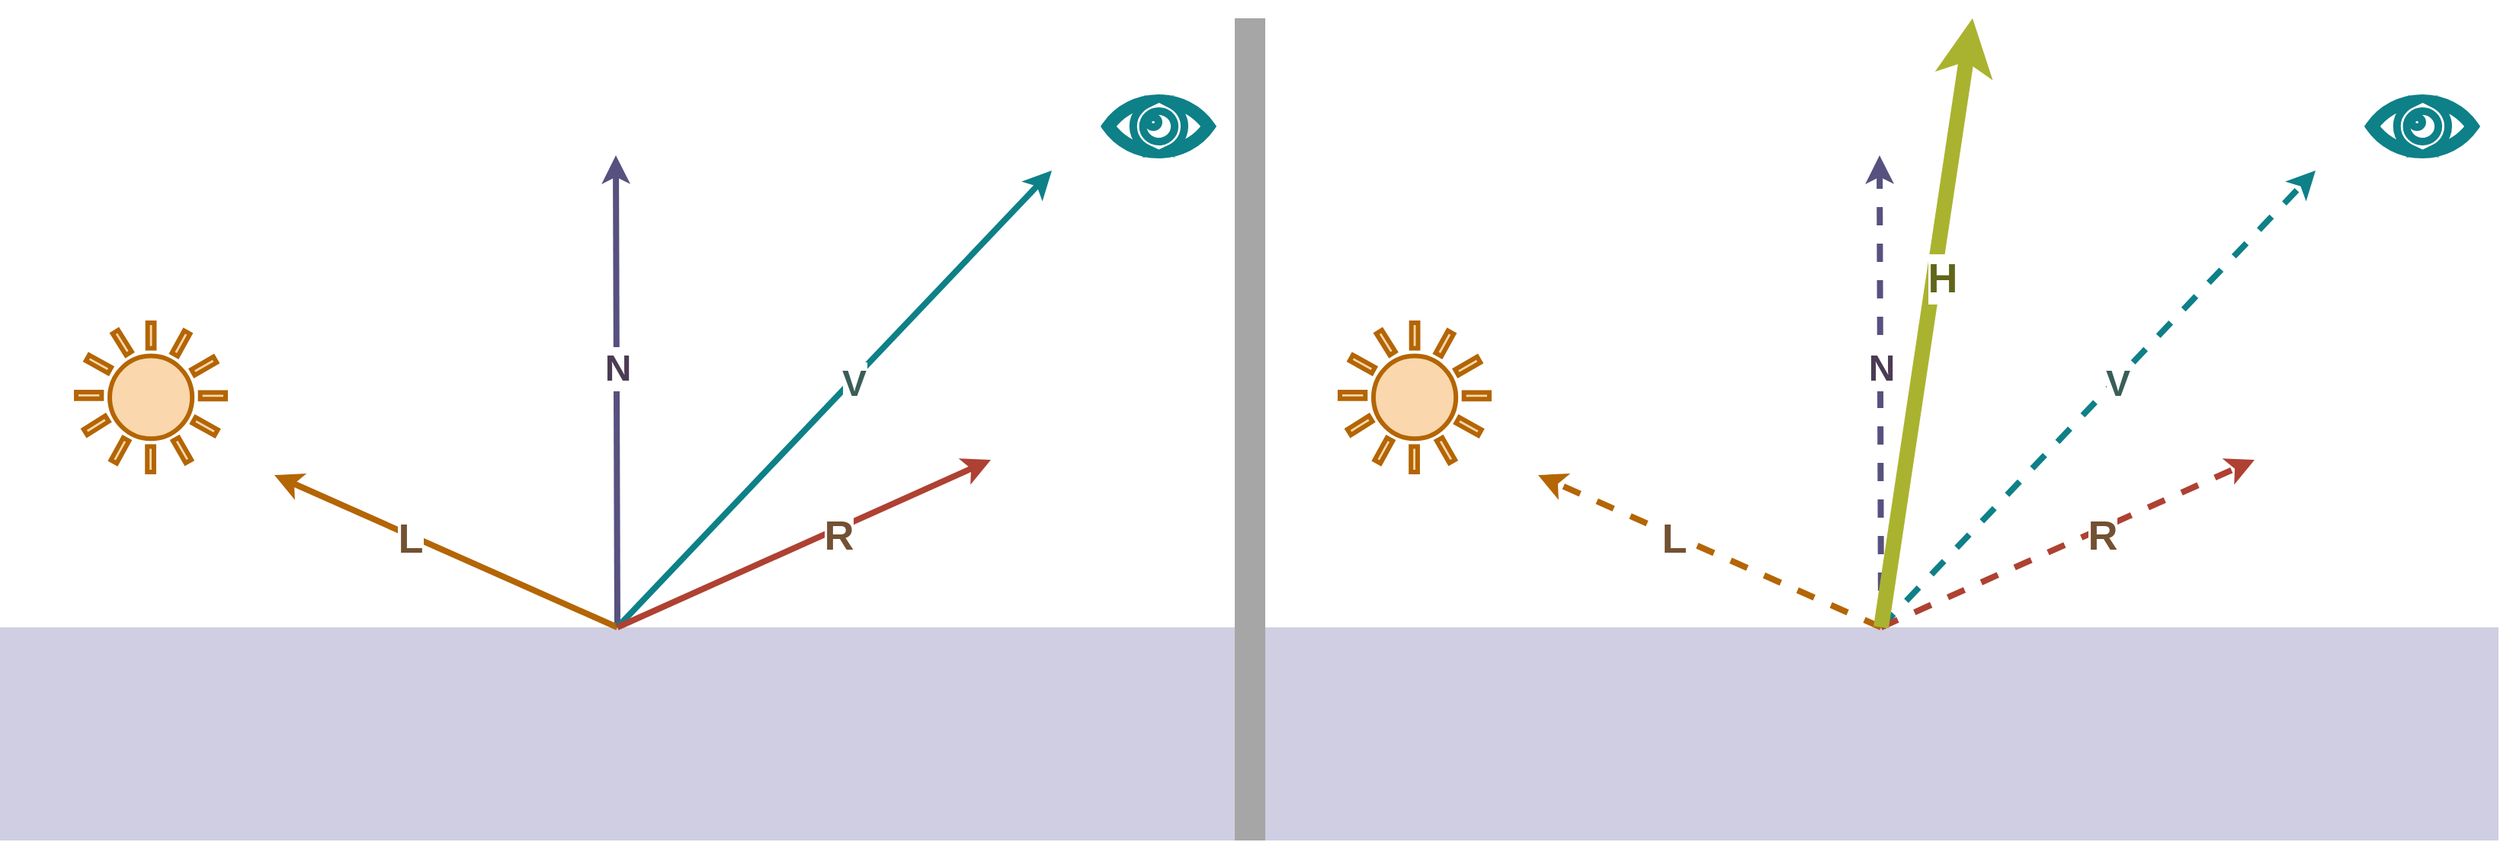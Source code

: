 <mxfile version="10.8.2" type="device"><diagram id="BjYtS-bvf40Y9YUL3qk7" name="Page-1"><mxGraphModel dx="1038" dy="629" grid="1" gridSize="10" guides="1" tooltips="1" connect="1" arrows="1" fold="1" page="1" pageScale="1" pageWidth="850" pageHeight="1100" math="0" shadow="0"><root><mxCell id="0"/><mxCell id="1" parent="0"/><mxCell id="LyZEjb0Ms5uHs5QEGGKB-45" value="" style="group" vertex="1" connectable="0" parent="1"><mxGeometry x="849" y="140" width="810" height="540" as="geometry"/></mxCell><mxCell id="LyZEjb0Ms5uHs5QEGGKB-32" value="" style="rounded=0;whiteSpace=wrap;html=1;fillColor=#d0cee2;strokeColor=none;" vertex="1" parent="LyZEjb0Ms5uHs5QEGGKB-45"><mxGeometry y="400" width="810" height="140" as="geometry"/></mxCell><mxCell id="LyZEjb0Ms5uHs5QEGGKB-33" value="" style="endArrow=classic;html=1;strokeWidth=4;fillColor=#d0cee2;strokeColor=#56517e;exitX=0.5;exitY=0;exitDx=0;exitDy=0;dashed=1;" edge="1" parent="LyZEjb0Ms5uHs5QEGGKB-45" source="LyZEjb0Ms5uHs5QEGGKB-32"><mxGeometry width="50" height="50" relative="1" as="geometry"><mxPoint x="404" y="390" as="sourcePoint"/><mxPoint x="404" y="90" as="targetPoint"/></mxGeometry></mxCell><mxCell id="LyZEjb0Ms5uHs5QEGGKB-34" value="N" style="text;html=1;resizable=0;points=[];align=center;verticalAlign=middle;labelBackgroundColor=#ffffff;fontSize=24;fontColor=#4C3B54;fontStyle=1" vertex="1" connectable="0" parent="LyZEjb0Ms5uHs5QEGGKB-33"><mxGeometry x="-0.226" relative="1" as="geometry"><mxPoint x="0.5" y="-50" as="offset"/></mxGeometry></mxCell><mxCell id="LyZEjb0Ms5uHs5QEGGKB-35" value="" style="shape=mxgraph.signs.nature.sun_4;html=1;fillColor=#fad7ac;strokeColor=#b46504;verticalLabelPosition=bottom;verticalAlign=top;align=center;strokeWidth=3;" vertex="1" parent="LyZEjb0Ms5uHs5QEGGKB-45"><mxGeometry x="50" y="200" width="98" height="98" as="geometry"/></mxCell><mxCell id="LyZEjb0Ms5uHs5QEGGKB-36" value="" style="endArrow=classic;html=1;strokeWidth=4;exitX=0.5;exitY=0;exitDx=0;exitDy=0;fillColor=#fad7ac;strokeColor=#b46504;endFill=1;dashed=1;" edge="1" parent="LyZEjb0Ms5uHs5QEGGKB-45" source="LyZEjb0Ms5uHs5QEGGKB-32"><mxGeometry width="50" height="50" relative="1" as="geometry"><mxPoint y="610" as="sourcePoint"/><mxPoint x="180" y="300" as="targetPoint"/></mxGeometry></mxCell><mxCell id="LyZEjb0Ms5uHs5QEGGKB-37" value="L" style="text;html=1;resizable=0;points=[];align=center;verticalAlign=middle;labelBackgroundColor=#ffffff;fontSize=27;fontColor=#735132;fontStyle=1" vertex="1" connectable="0" parent="LyZEjb0Ms5uHs5QEGGKB-36"><mxGeometry x="0.109" y="-2" relative="1" as="geometry"><mxPoint x="-12.5" y="-1" as="offset"/></mxGeometry></mxCell><mxCell id="LyZEjb0Ms5uHs5QEGGKB-38" value="" style="endArrow=classic;html=1;strokeWidth=4;fontSize=24;fontColor=#735132;exitX=0.5;exitY=0;exitDx=0;exitDy=0;fillColor=#b0e3e6;strokeColor=#0e8088;dashed=1;" edge="1" parent="LyZEjb0Ms5uHs5QEGGKB-45" source="LyZEjb0Ms5uHs5QEGGKB-32"><mxGeometry width="50" height="50" relative="1" as="geometry"><mxPoint x="630" y="300" as="sourcePoint"/><mxPoint x="690" y="100" as="targetPoint"/></mxGeometry></mxCell><mxCell id="LyZEjb0Ms5uHs5QEGGKB-39" value="V" style="text;html=1;resizable=0;points=[];align=center;verticalAlign=middle;labelBackgroundColor=#ffffff;fontSize=24;fontColor=#395E58;fontStyle=1" vertex="1" connectable="0" parent="LyZEjb0Ms5uHs5QEGGKB-38"><mxGeometry x="0.098" y="2" relative="1" as="geometry"><mxPoint y="6" as="offset"/></mxGeometry></mxCell><mxCell id="LyZEjb0Ms5uHs5QEGGKB-40" value="" style="shape=mxgraph.signs.healthcare.eye;html=1;fillColor=none;strokeColor=#0e8088;verticalLabelPosition=bottom;verticalAlign=top;align=center;labelBackgroundColor=#ffffff;fontSize=24;strokeWidth=5;" vertex="1" parent="LyZEjb0Ms5uHs5QEGGKB-45"><mxGeometry x="725" y="52.5" width="70" height="37" as="geometry"/></mxCell><mxCell id="LyZEjb0Ms5uHs5QEGGKB-41" value="" style="endArrow=classic;html=1;strokeWidth=4;fillColor=#fad9d5;strokeColor=#ae4132;endFill=1;exitX=0.5;exitY=0;exitDx=0;exitDy=0;dashed=1;" edge="1" parent="LyZEjb0Ms5uHs5QEGGKB-45" source="LyZEjb0Ms5uHs5QEGGKB-32"><mxGeometry width="50" height="50" relative="1" as="geometry"><mxPoint x="400" y="400" as="sourcePoint"/><mxPoint x="650" y="290" as="targetPoint"/></mxGeometry></mxCell><mxCell id="LyZEjb0Ms5uHs5QEGGKB-42" value="R" style="text;html=1;resizable=0;points=[];align=center;verticalAlign=middle;labelBackgroundColor=#ffffff;fontSize=27;fontColor=#735132;fontStyle=1" vertex="1" connectable="0" parent="LyZEjb0Ms5uHs5QEGGKB-41"><mxGeometry x="0.109" y="-2" relative="1" as="geometry"><mxPoint x="8.5" y="-1" as="offset"/></mxGeometry></mxCell><mxCell id="LyZEjb0Ms5uHs5QEGGKB-43" value="" style="endArrow=classic;html=1;strokeWidth=10;fontSize=24;fontColor=#395E58;fillColor=#d5e8d4;strokeColor=#AAB32F;" edge="1" parent="LyZEjb0Ms5uHs5QEGGKB-45"><mxGeometry width="50" height="50" relative="1" as="geometry"><mxPoint x="405" y="400" as="sourcePoint"/><mxPoint x="465" as="targetPoint"/></mxGeometry></mxCell><mxCell id="LyZEjb0Ms5uHs5QEGGKB-44" value="&lt;b style=&quot;font-size: 27px;&quot;&gt;H&lt;/b&gt;" style="text;html=1;resizable=0;points=[];align=center;verticalAlign=middle;labelBackgroundColor=#ffffff;fontSize=27;fontColor=#61661B;" vertex="1" connectable="0" parent="LyZEjb0Ms5uHs5QEGGKB-43"><mxGeometry x="-0.075" y="-2" relative="1" as="geometry"><mxPoint x="10.5" y="-45" as="offset"/></mxGeometry></mxCell><mxCell id="LyZEjb0Ms5uHs5QEGGKB-46" value="" style="group" vertex="1" connectable="0" parent="1"><mxGeometry x="20" y="192.5" width="810" height="487.5" as="geometry"/></mxCell><mxCell id="LyZEjb0Ms5uHs5QEGGKB-1" value="" style="rounded=0;whiteSpace=wrap;html=1;fillColor=#d0cee2;strokeColor=none;" vertex="1" parent="LyZEjb0Ms5uHs5QEGGKB-46"><mxGeometry y="347.5" width="810" height="140" as="geometry"/></mxCell><mxCell id="LyZEjb0Ms5uHs5QEGGKB-4" value="" style="endArrow=classic;html=1;strokeWidth=4;fillColor=#d0cee2;strokeColor=#56517e;exitX=0.5;exitY=0;exitDx=0;exitDy=0;" edge="1" parent="LyZEjb0Ms5uHs5QEGGKB-46" source="LyZEjb0Ms5uHs5QEGGKB-1"><mxGeometry width="50" height="50" relative="1" as="geometry"><mxPoint x="404" y="337.5" as="sourcePoint"/><mxPoint x="404" y="37.5" as="targetPoint"/></mxGeometry></mxCell><mxCell id="LyZEjb0Ms5uHs5QEGGKB-15" value="N" style="text;html=1;resizable=0;points=[];align=center;verticalAlign=middle;labelBackgroundColor=#ffffff;fontSize=24;fontColor=#4C3B54;fontStyle=1" vertex="1" connectable="0" parent="LyZEjb0Ms5uHs5QEGGKB-4"><mxGeometry x="-0.226" relative="1" as="geometry"><mxPoint x="0.5" y="-50" as="offset"/></mxGeometry></mxCell><mxCell id="LyZEjb0Ms5uHs5QEGGKB-8" value="" style="shape=mxgraph.signs.nature.sun_4;html=1;fillColor=#fad7ac;strokeColor=#b46504;verticalLabelPosition=bottom;verticalAlign=top;align=center;strokeWidth=3;" vertex="1" parent="LyZEjb0Ms5uHs5QEGGKB-46"><mxGeometry x="50" y="147.5" width="98" height="98" as="geometry"/></mxCell><mxCell id="LyZEjb0Ms5uHs5QEGGKB-11" value="" style="endArrow=classic;html=1;strokeWidth=4;exitX=0.5;exitY=0;exitDx=0;exitDy=0;fillColor=#fad7ac;strokeColor=#b46504;endFill=1;" edge="1" parent="LyZEjb0Ms5uHs5QEGGKB-46" source="LyZEjb0Ms5uHs5QEGGKB-1"><mxGeometry width="50" height="50" relative="1" as="geometry"><mxPoint y="557.5" as="sourcePoint"/><mxPoint x="180" y="247.5" as="targetPoint"/></mxGeometry></mxCell><mxCell id="LyZEjb0Ms5uHs5QEGGKB-16" value="L" style="text;html=1;resizable=0;points=[];align=center;verticalAlign=middle;labelBackgroundColor=#ffffff;fontSize=27;fontColor=#735132;fontStyle=1" vertex="1" connectable="0" parent="LyZEjb0Ms5uHs5QEGGKB-11"><mxGeometry x="0.109" y="-2" relative="1" as="geometry"><mxPoint x="-12.5" y="-1" as="offset"/></mxGeometry></mxCell><mxCell id="LyZEjb0Ms5uHs5QEGGKB-17" value="" style="endArrow=classic;html=1;strokeWidth=4;fontSize=24;fontColor=#735132;exitX=0.5;exitY=0;exitDx=0;exitDy=0;fillColor=#b0e3e6;strokeColor=#0e8088;" edge="1" parent="LyZEjb0Ms5uHs5QEGGKB-46" source="LyZEjb0Ms5uHs5QEGGKB-1"><mxGeometry width="50" height="50" relative="1" as="geometry"><mxPoint x="630" y="247.5" as="sourcePoint"/><mxPoint x="690" y="47.5" as="targetPoint"/></mxGeometry></mxCell><mxCell id="LyZEjb0Ms5uHs5QEGGKB-27" value="V" style="text;html=1;resizable=0;points=[];align=center;verticalAlign=middle;labelBackgroundColor=#ffffff;fontSize=24;fontColor=#395E58;fontStyle=1" vertex="1" connectable="0" parent="LyZEjb0Ms5uHs5QEGGKB-17"><mxGeometry x="0.098" y="2" relative="1" as="geometry"><mxPoint y="6" as="offset"/></mxGeometry></mxCell><mxCell id="LyZEjb0Ms5uHs5QEGGKB-26" value="" style="shape=mxgraph.signs.healthcare.eye;html=1;fillColor=none;strokeColor=#0e8088;verticalLabelPosition=bottom;verticalAlign=top;align=center;labelBackgroundColor=#ffffff;fontSize=24;strokeWidth=5;" vertex="1" parent="LyZEjb0Ms5uHs5QEGGKB-46"><mxGeometry x="725" width="70" height="37" as="geometry"/></mxCell><mxCell id="LyZEjb0Ms5uHs5QEGGKB-28" value="" style="endArrow=classic;html=1;strokeWidth=4;fillColor=#fad9d5;strokeColor=#ae4132;endFill=1;exitX=0.5;exitY=0;exitDx=0;exitDy=0;" edge="1" parent="LyZEjb0Ms5uHs5QEGGKB-46" source="LyZEjb0Ms5uHs5QEGGKB-1"><mxGeometry width="50" height="50" relative="1" as="geometry"><mxPoint x="400" y="347.5" as="sourcePoint"/><mxPoint x="650" y="237.5" as="targetPoint"/></mxGeometry></mxCell><mxCell id="LyZEjb0Ms5uHs5QEGGKB-29" value="R" style="text;html=1;resizable=0;points=[];align=center;verticalAlign=middle;labelBackgroundColor=#ffffff;fontSize=27;fontColor=#735132;fontStyle=1" vertex="1" connectable="0" parent="LyZEjb0Ms5uHs5QEGGKB-28"><mxGeometry x="0.109" y="-2" relative="1" as="geometry"><mxPoint x="8.5" y="-1" as="offset"/></mxGeometry></mxCell><mxCell id="LyZEjb0Ms5uHs5QEGGKB-47" value="" style="rounded=0;whiteSpace=wrap;html=1;labelBackgroundColor=#ffffff;strokeColor=none;strokeWidth=1;fillColor=#A6A6A6;fontSize=27;fontColor=#333333;" vertex="1" parent="1"><mxGeometry x="830" y="140" width="20" height="540" as="geometry"/></mxCell></root></mxGraphModel></diagram></mxfile>